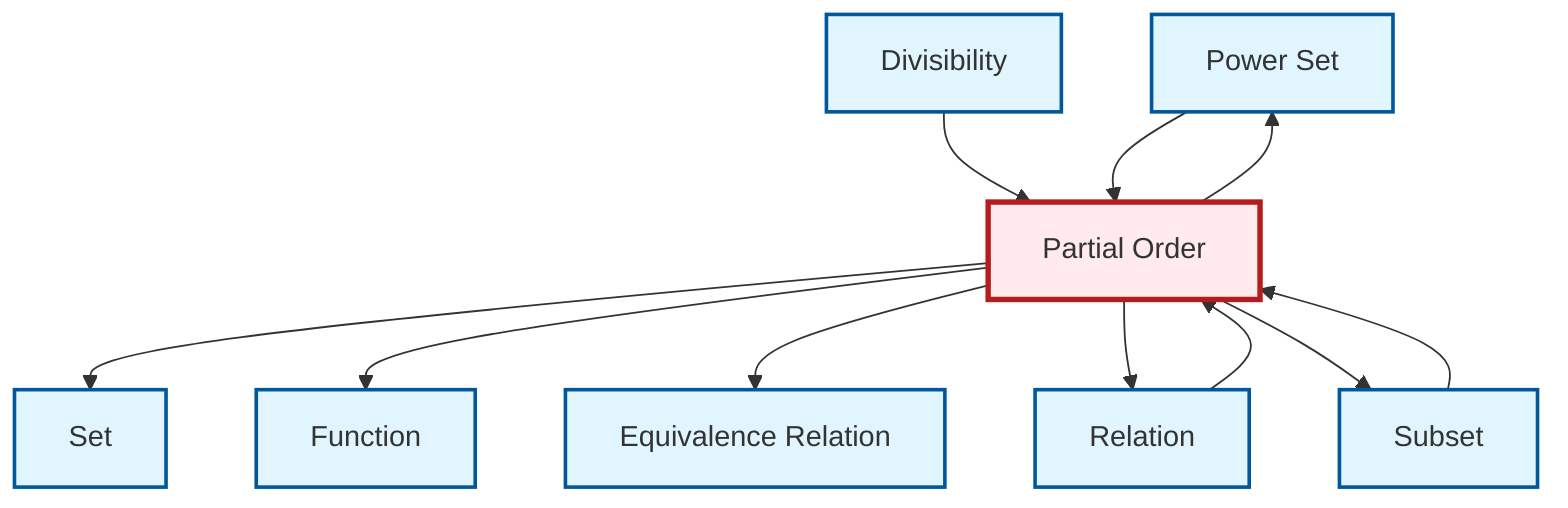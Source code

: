 graph TD
    classDef definition fill:#e1f5fe,stroke:#01579b,stroke-width:2px
    classDef theorem fill:#f3e5f5,stroke:#4a148c,stroke-width:2px
    classDef axiom fill:#fff3e0,stroke:#e65100,stroke-width:2px
    classDef example fill:#e8f5e9,stroke:#1b5e20,stroke-width:2px
    classDef current fill:#ffebee,stroke:#b71c1c,stroke-width:3px
    def-power-set["Power Set"]:::definition
    def-set["Set"]:::definition
    def-relation["Relation"]:::definition
    def-divisibility["Divisibility"]:::definition
    def-function["Function"]:::definition
    def-subset["Subset"]:::definition
    def-partial-order["Partial Order"]:::definition
    def-equivalence-relation["Equivalence Relation"]:::definition
    def-partial-order --> def-set
    def-partial-order --> def-power-set
    def-divisibility --> def-partial-order
    def-partial-order --> def-function
    def-partial-order --> def-equivalence-relation
    def-partial-order --> def-relation
    def-subset --> def-partial-order
    def-partial-order --> def-subset
    def-power-set --> def-partial-order
    def-relation --> def-partial-order
    class def-partial-order current
